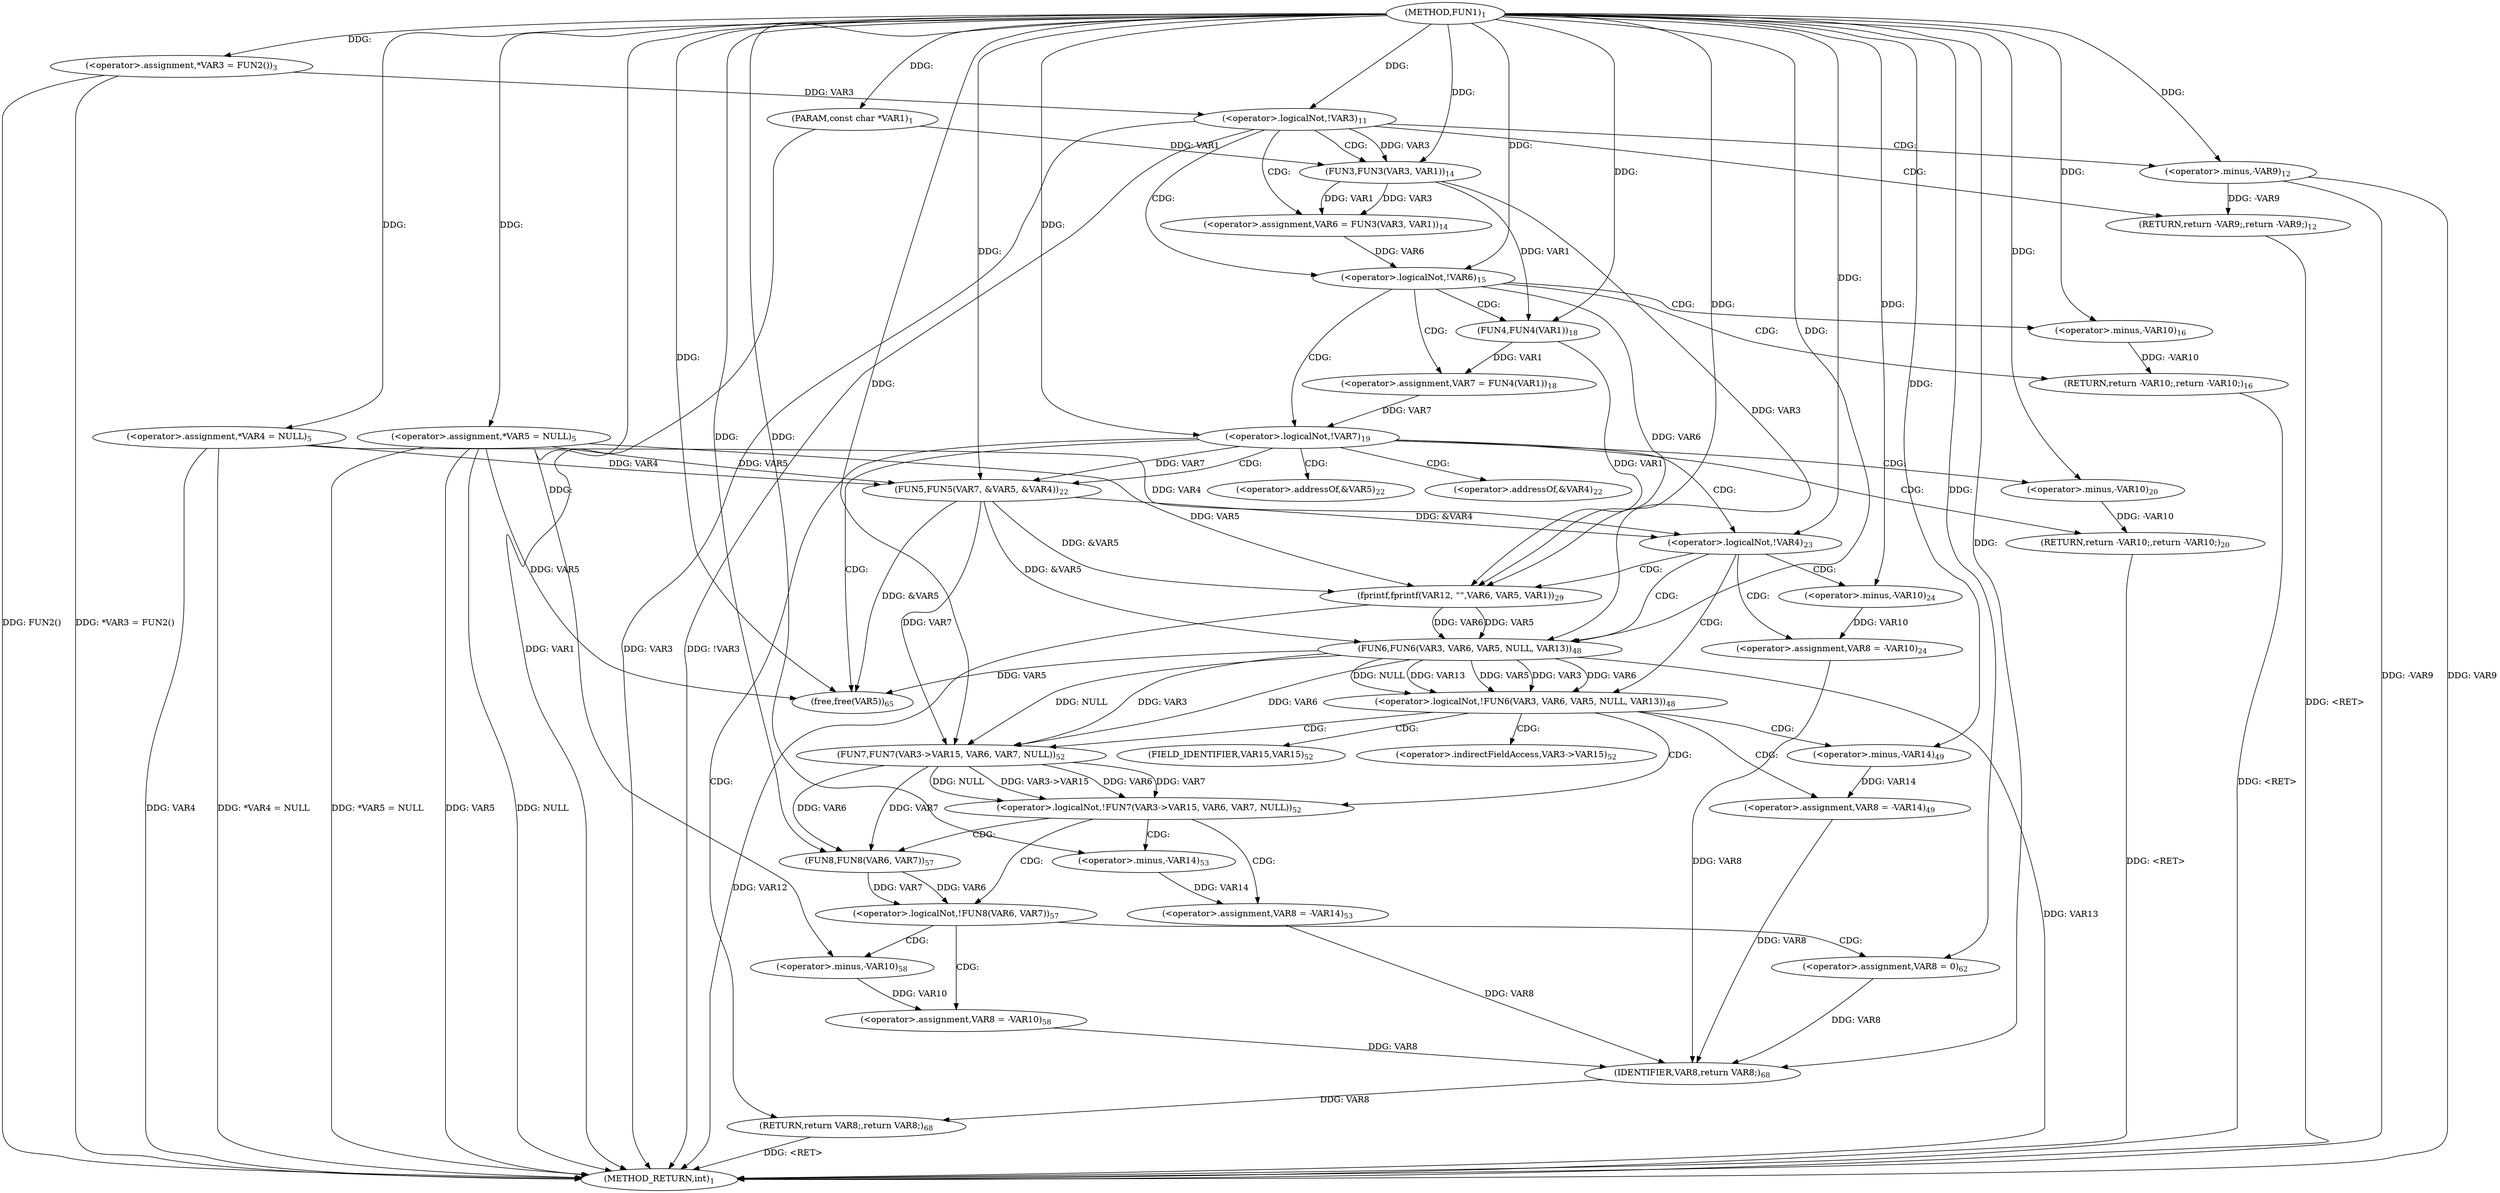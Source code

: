 digraph "FUN1" {  
"8" [label = <(METHOD,FUN1)<SUB>1</SUB>> ]
"125" [label = <(METHOD_RETURN,int)<SUB>1</SUB>> ]
"9" [label = <(PARAM,const char *VAR1)<SUB>1</SUB>> ]
"12" [label = <(&lt;operator&gt;.assignment,*VAR3 = FUN2())<SUB>3</SUB>> ]
"18" [label = <(&lt;operator&gt;.assignment,*VAR4 = NULL)<SUB>5</SUB>> ]
"21" [label = <(&lt;operator&gt;.assignment,*VAR5 = NULL)<SUB>5</SUB>> ]
"33" [label = <(&lt;operator&gt;.assignment,VAR6 = FUN3(VAR3, VAR1))<SUB>14</SUB>> ]
"45" [label = <(&lt;operator&gt;.assignment,VAR7 = FUN4(VAR1))<SUB>18</SUB>> ]
"56" [label = <(FUN5,FUN5(VAR7, &amp;VAR5, &amp;VAR4))<SUB>22</SUB>> ]
"71" [label = <(fprintf,fprintf(VAR12, &quot;&quot;,

			VAR6, VAR5, VAR1))<SUB>29</SUB>> ]
"117" [label = <(&lt;operator&gt;.assignment,VAR8 = 0)<SUB>62</SUB>> ]
"121" [label = <(free,free(VAR5))<SUB>65</SUB>> ]
"123" [label = <(RETURN,return VAR8;,return VAR8;)<SUB>68</SUB>> ]
"27" [label = <(&lt;operator&gt;.logicalNot,!VAR3)<SUB>11</SUB>> ]
"39" [label = <(&lt;operator&gt;.logicalNot,!VAR6)<SUB>15</SUB>> ]
"50" [label = <(&lt;operator&gt;.logicalNot,!VAR7)<SUB>19</SUB>> ]
"63" [label = <(&lt;operator&gt;.logicalNot,!VAR4)<SUB>23</SUB>> ]
"78" [label = <(&lt;operator&gt;.logicalNot,!FUN6(VAR3, VAR6, VAR5, NULL, VAR13))<SUB>48</SUB>> ]
"92" [label = <(&lt;operator&gt;.logicalNot,!FUN7(VAR3-&gt;VAR15, VAR6, VAR7, NULL))<SUB>52</SUB>> ]
"107" [label = <(&lt;operator&gt;.logicalNot,!FUN8(VAR6, VAR7))<SUB>57</SUB>> ]
"124" [label = <(IDENTIFIER,VAR8,return VAR8;)<SUB>68</SUB>> ]
"30" [label = <(RETURN,return -VAR9;,return -VAR9;)<SUB>12</SUB>> ]
"35" [label = <(FUN3,FUN3(VAR3, VAR1))<SUB>14</SUB>> ]
"42" [label = <(RETURN,return -VAR10;,return -VAR10;)<SUB>16</SUB>> ]
"47" [label = <(FUN4,FUN4(VAR1))<SUB>18</SUB>> ]
"53" [label = <(RETURN,return -VAR10;,return -VAR10;)<SUB>20</SUB>> ]
"66" [label = <(&lt;operator&gt;.assignment,VAR8 = -VAR10)<SUB>24</SUB>> ]
"86" [label = <(&lt;operator&gt;.assignment,VAR8 = -VAR14)<SUB>49</SUB>> ]
"101" [label = <(&lt;operator&gt;.assignment,VAR8 = -VAR14)<SUB>53</SUB>> ]
"112" [label = <(&lt;operator&gt;.assignment,VAR8 = -VAR10)<SUB>58</SUB>> ]
"31" [label = <(&lt;operator&gt;.minus,-VAR9)<SUB>12</SUB>> ]
"43" [label = <(&lt;operator&gt;.minus,-VAR10)<SUB>16</SUB>> ]
"54" [label = <(&lt;operator&gt;.minus,-VAR10)<SUB>20</SUB>> ]
"79" [label = <(FUN6,FUN6(VAR3, VAR6, VAR5, NULL, VAR13))<SUB>48</SUB>> ]
"93" [label = <(FUN7,FUN7(VAR3-&gt;VAR15, VAR6, VAR7, NULL))<SUB>52</SUB>> ]
"108" [label = <(FUN8,FUN8(VAR6, VAR7))<SUB>57</SUB>> ]
"68" [label = <(&lt;operator&gt;.minus,-VAR10)<SUB>24</SUB>> ]
"88" [label = <(&lt;operator&gt;.minus,-VAR14)<SUB>49</SUB>> ]
"103" [label = <(&lt;operator&gt;.minus,-VAR14)<SUB>53</SUB>> ]
"114" [label = <(&lt;operator&gt;.minus,-VAR10)<SUB>58</SUB>> ]
"58" [label = <(&lt;operator&gt;.addressOf,&amp;VAR5)<SUB>22</SUB>> ]
"60" [label = <(&lt;operator&gt;.addressOf,&amp;VAR4)<SUB>22</SUB>> ]
"94" [label = <(&lt;operator&gt;.indirectFieldAccess,VAR3-&gt;VAR15)<SUB>52</SUB>> ]
"96" [label = <(FIELD_IDENTIFIER,VAR15,VAR15)<SUB>52</SUB>> ]
  "123" -> "125"  [ label = "DDG: &lt;RET&gt;"] 
  "53" -> "125"  [ label = "DDG: &lt;RET&gt;"] 
  "42" -> "125"  [ label = "DDG: &lt;RET&gt;"] 
  "30" -> "125"  [ label = "DDG: &lt;RET&gt;"] 
  "9" -> "125"  [ label = "DDG: VAR1"] 
  "12" -> "125"  [ label = "DDG: FUN2()"] 
  "12" -> "125"  [ label = "DDG: *VAR3 = FUN2()"] 
  "18" -> "125"  [ label = "DDG: VAR4"] 
  "18" -> "125"  [ label = "DDG: *VAR4 = NULL"] 
  "21" -> "125"  [ label = "DDG: VAR5"] 
  "21" -> "125"  [ label = "DDG: NULL"] 
  "21" -> "125"  [ label = "DDG: *VAR5 = NULL"] 
  "27" -> "125"  [ label = "DDG: VAR3"] 
  "27" -> "125"  [ label = "DDG: !VAR3"] 
  "31" -> "125"  [ label = "DDG: VAR9"] 
  "31" -> "125"  [ label = "DDG: -VAR9"] 
  "71" -> "125"  [ label = "DDG: VAR12"] 
  "79" -> "125"  [ label = "DDG: VAR13"] 
  "8" -> "9"  [ label = "DDG: "] 
  "8" -> "12"  [ label = "DDG: "] 
  "8" -> "18"  [ label = "DDG: "] 
  "8" -> "21"  [ label = "DDG: "] 
  "35" -> "33"  [ label = "DDG: VAR3"] 
  "35" -> "33"  [ label = "DDG: VAR1"] 
  "47" -> "45"  [ label = "DDG: VAR1"] 
  "8" -> "117"  [ label = "DDG: "] 
  "124" -> "123"  [ label = "DDG: VAR8"] 
  "50" -> "56"  [ label = "DDG: VAR7"] 
  "8" -> "56"  [ label = "DDG: "] 
  "21" -> "56"  [ label = "DDG: VAR5"] 
  "18" -> "56"  [ label = "DDG: VAR4"] 
  "8" -> "71"  [ label = "DDG: "] 
  "39" -> "71"  [ label = "DDG: VAR6"] 
  "21" -> "71"  [ label = "DDG: VAR5"] 
  "56" -> "71"  [ label = "DDG: &amp;VAR5"] 
  "47" -> "71"  [ label = "DDG: VAR1"] 
  "21" -> "121"  [ label = "DDG: VAR5"] 
  "56" -> "121"  [ label = "DDG: &amp;VAR5"] 
  "79" -> "121"  [ label = "DDG: VAR5"] 
  "8" -> "121"  [ label = "DDG: "] 
  "101" -> "124"  [ label = "DDG: VAR8"] 
  "66" -> "124"  [ label = "DDG: VAR8"] 
  "86" -> "124"  [ label = "DDG: VAR8"] 
  "112" -> "124"  [ label = "DDG: VAR8"] 
  "117" -> "124"  [ label = "DDG: VAR8"] 
  "8" -> "124"  [ label = "DDG: "] 
  "12" -> "27"  [ label = "DDG: VAR3"] 
  "8" -> "27"  [ label = "DDG: "] 
  "31" -> "30"  [ label = "DDG: -VAR9"] 
  "27" -> "35"  [ label = "DDG: VAR3"] 
  "8" -> "35"  [ label = "DDG: "] 
  "9" -> "35"  [ label = "DDG: VAR1"] 
  "33" -> "39"  [ label = "DDG: VAR6"] 
  "8" -> "39"  [ label = "DDG: "] 
  "43" -> "42"  [ label = "DDG: -VAR10"] 
  "35" -> "47"  [ label = "DDG: VAR1"] 
  "8" -> "47"  [ label = "DDG: "] 
  "45" -> "50"  [ label = "DDG: VAR7"] 
  "8" -> "50"  [ label = "DDG: "] 
  "54" -> "53"  [ label = "DDG: -VAR10"] 
  "18" -> "63"  [ label = "DDG: VAR4"] 
  "56" -> "63"  [ label = "DDG: &amp;VAR4"] 
  "8" -> "63"  [ label = "DDG: "] 
  "68" -> "66"  [ label = "DDG: VAR10"] 
  "79" -> "78"  [ label = "DDG: VAR13"] 
  "79" -> "78"  [ label = "DDG: VAR5"] 
  "79" -> "78"  [ label = "DDG: VAR3"] 
  "79" -> "78"  [ label = "DDG: VAR6"] 
  "79" -> "78"  [ label = "DDG: NULL"] 
  "88" -> "86"  [ label = "DDG: VAR14"] 
  "93" -> "92"  [ label = "DDG: VAR3-&gt;VAR15"] 
  "93" -> "92"  [ label = "DDG: VAR6"] 
  "93" -> "92"  [ label = "DDG: VAR7"] 
  "93" -> "92"  [ label = "DDG: NULL"] 
  "103" -> "101"  [ label = "DDG: VAR14"] 
  "108" -> "107"  [ label = "DDG: VAR6"] 
  "108" -> "107"  [ label = "DDG: VAR7"] 
  "114" -> "112"  [ label = "DDG: VAR10"] 
  "35" -> "79"  [ label = "DDG: VAR3"] 
  "8" -> "79"  [ label = "DDG: "] 
  "71" -> "79"  [ label = "DDG: VAR6"] 
  "56" -> "79"  [ label = "DDG: &amp;VAR5"] 
  "71" -> "79"  [ label = "DDG: VAR5"] 
  "79" -> "93"  [ label = "DDG: VAR3"] 
  "79" -> "93"  [ label = "DDG: VAR6"] 
  "8" -> "93"  [ label = "DDG: "] 
  "56" -> "93"  [ label = "DDG: VAR7"] 
  "79" -> "93"  [ label = "DDG: NULL"] 
  "93" -> "108"  [ label = "DDG: VAR6"] 
  "8" -> "108"  [ label = "DDG: "] 
  "93" -> "108"  [ label = "DDG: VAR7"] 
  "8" -> "31"  [ label = "DDG: "] 
  "8" -> "43"  [ label = "DDG: "] 
  "8" -> "54"  [ label = "DDG: "] 
  "8" -> "68"  [ label = "DDG: "] 
  "8" -> "88"  [ label = "DDG: "] 
  "8" -> "103"  [ label = "DDG: "] 
  "8" -> "114"  [ label = "DDG: "] 
  "27" -> "30"  [ label = "CDG: "] 
  "27" -> "35"  [ label = "CDG: "] 
  "27" -> "33"  [ label = "CDG: "] 
  "27" -> "39"  [ label = "CDG: "] 
  "27" -> "31"  [ label = "CDG: "] 
  "39" -> "47"  [ label = "CDG: "] 
  "39" -> "42"  [ label = "CDG: "] 
  "39" -> "45"  [ label = "CDG: "] 
  "39" -> "50"  [ label = "CDG: "] 
  "39" -> "43"  [ label = "CDG: "] 
  "50" -> "60"  [ label = "CDG: "] 
  "50" -> "56"  [ label = "CDG: "] 
  "50" -> "121"  [ label = "CDG: "] 
  "50" -> "123"  [ label = "CDG: "] 
  "50" -> "54"  [ label = "CDG: "] 
  "50" -> "58"  [ label = "CDG: "] 
  "50" -> "53"  [ label = "CDG: "] 
  "50" -> "63"  [ label = "CDG: "] 
  "63" -> "68"  [ label = "CDG: "] 
  "63" -> "66"  [ label = "CDG: "] 
  "63" -> "79"  [ label = "CDG: "] 
  "63" -> "71"  [ label = "CDG: "] 
  "63" -> "78"  [ label = "CDG: "] 
  "78" -> "94"  [ label = "CDG: "] 
  "78" -> "96"  [ label = "CDG: "] 
  "78" -> "92"  [ label = "CDG: "] 
  "78" -> "93"  [ label = "CDG: "] 
  "78" -> "88"  [ label = "CDG: "] 
  "78" -> "86"  [ label = "CDG: "] 
  "92" -> "107"  [ label = "CDG: "] 
  "92" -> "103"  [ label = "CDG: "] 
  "92" -> "101"  [ label = "CDG: "] 
  "92" -> "108"  [ label = "CDG: "] 
  "107" -> "114"  [ label = "CDG: "] 
  "107" -> "112"  [ label = "CDG: "] 
  "107" -> "117"  [ label = "CDG: "] 
}
